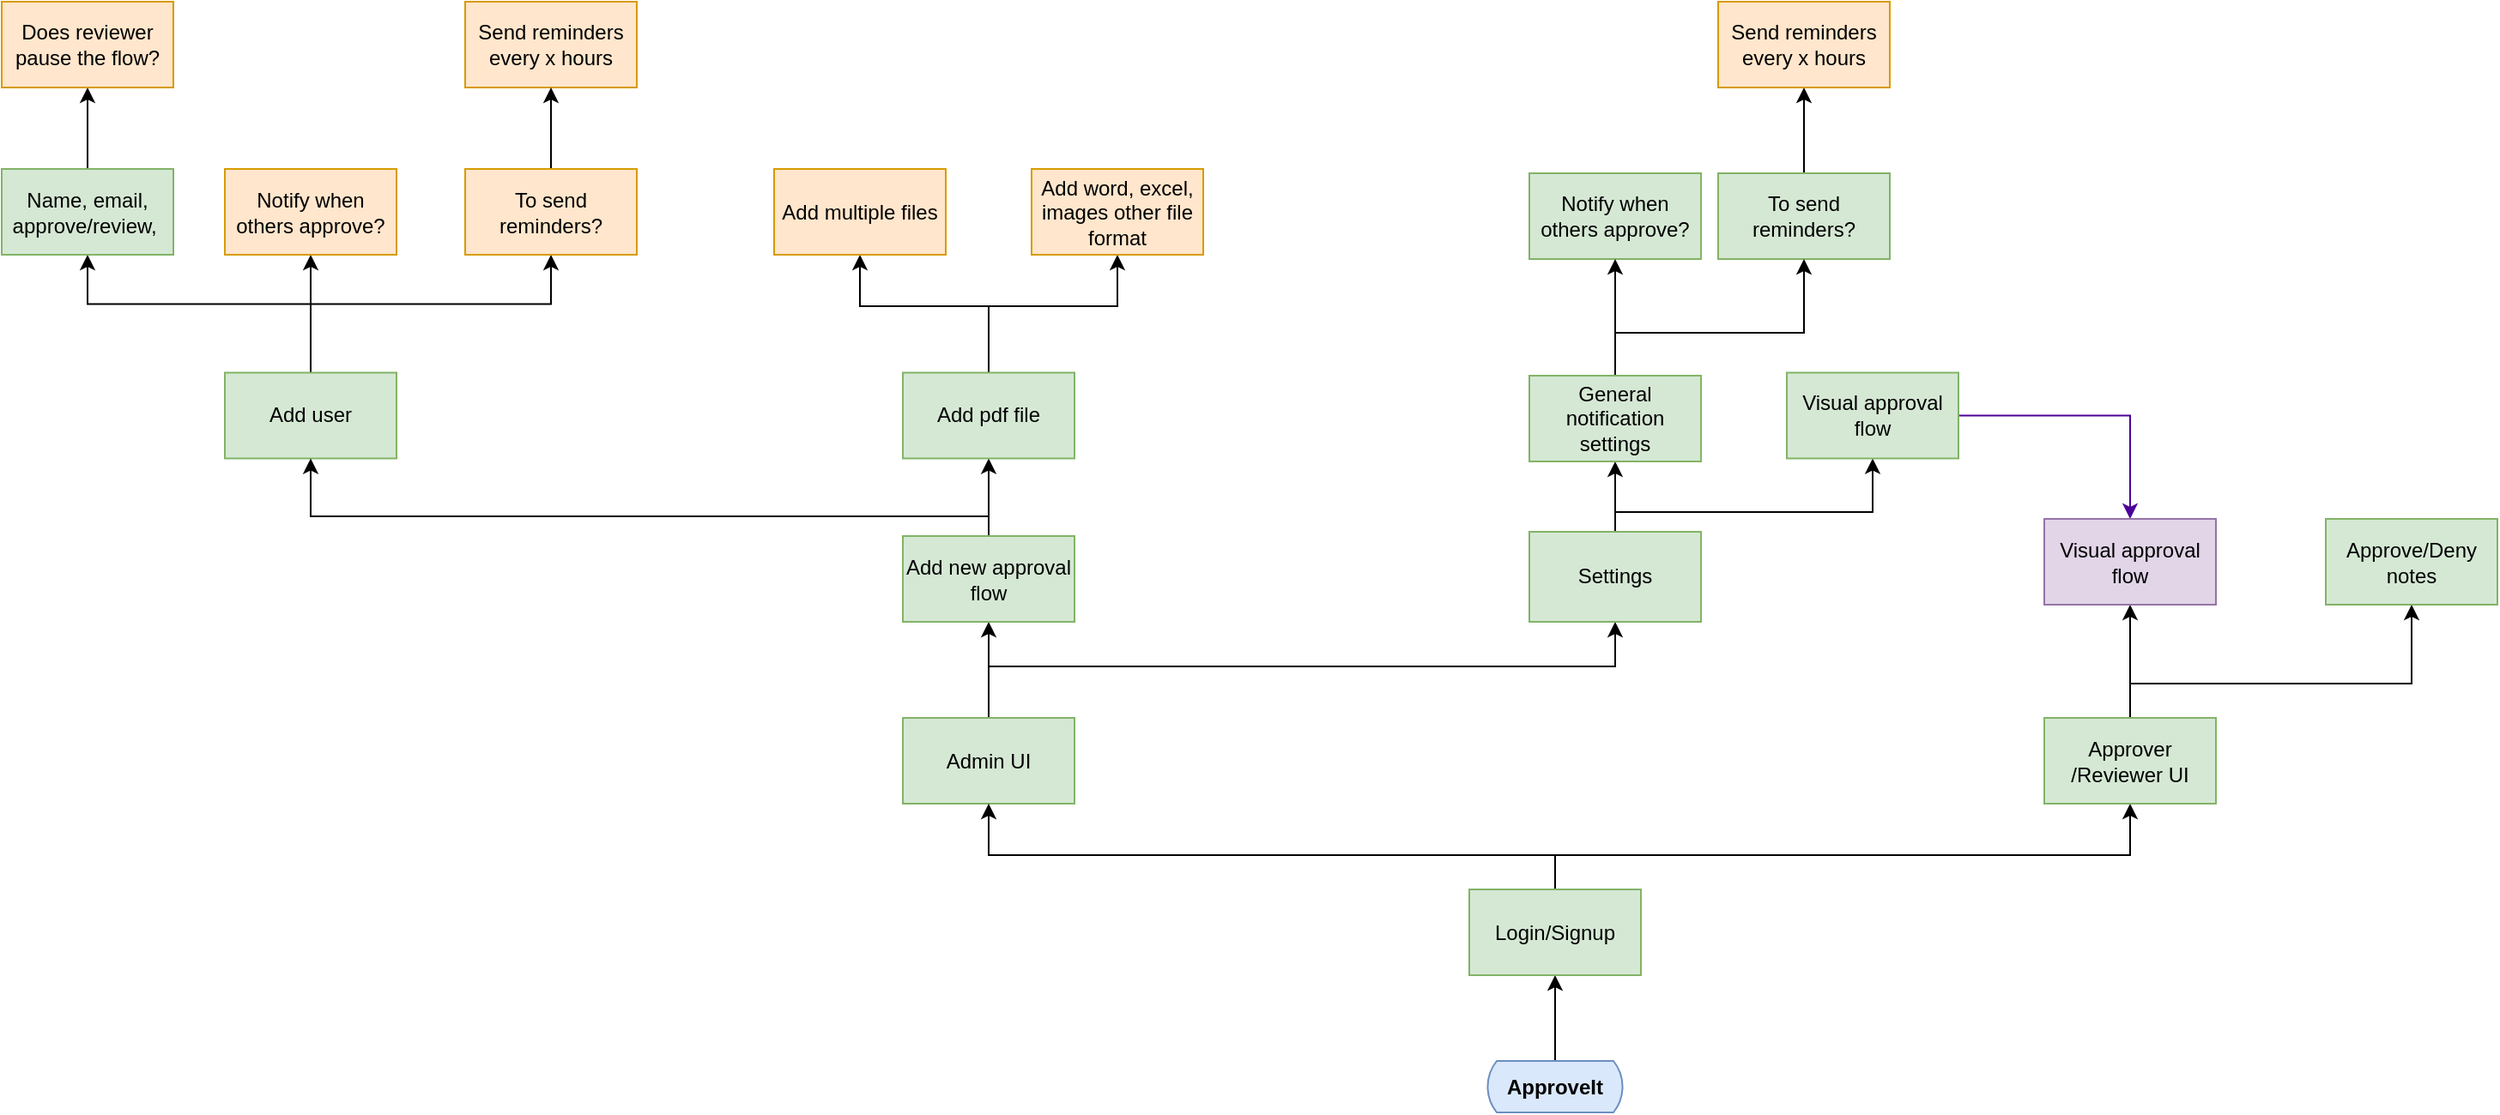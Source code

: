 <mxfile version="24.8.4">
  <diagram name="Page-1" id="97NKQtQDRiehBwWLnDXN">
    <mxGraphModel dx="3388" dy="556" grid="1" gridSize="10" guides="1" tooltips="1" connect="1" arrows="1" fold="1" page="1" pageScale="1" pageWidth="1169" pageHeight="827" math="0" shadow="0">
      <root>
        <mxCell id="0" />
        <mxCell id="1" parent="0" />
        <mxCell id="UVg8xwLe7CxSn3VC2-VT-21" style="edgeStyle=orthogonalEdgeStyle;rounded=0;orthogonalLoop=1;jettySize=auto;html=1;entryX=0.5;entryY=1;entryDx=0;entryDy=0;exitX=0.5;exitY=0;exitDx=0;exitDy=0;" parent="1" source="UVg8xwLe7CxSn3VC2-VT-1" target="UVg8xwLe7CxSn3VC2-VT-15" edge="1">
          <mxGeometry relative="1" as="geometry">
            <Array as="points">
              <mxPoint x="-2070" y="266.25" />
              <mxPoint x="-2070" y="266.25" />
            </Array>
          </mxGeometry>
        </mxCell>
        <mxCell id="UVg8xwLe7CxSn3VC2-VT-22" style="edgeStyle=orthogonalEdgeStyle;rounded=0;orthogonalLoop=1;jettySize=auto;html=1;entryX=0.5;entryY=1;entryDx=0;entryDy=0;" parent="1" source="UVg8xwLe7CxSn3VC2-VT-1" target="UVg8xwLe7CxSn3VC2-VT-20" edge="1">
          <mxGeometry relative="1" as="geometry">
            <Array as="points">
              <mxPoint x="-2070" y="246.25" />
              <mxPoint x="-2200" y="246.25" />
            </Array>
          </mxGeometry>
        </mxCell>
        <mxCell id="UVg8xwLe7CxSn3VC2-VT-23" style="edgeStyle=orthogonalEdgeStyle;rounded=0;orthogonalLoop=1;jettySize=auto;html=1;entryX=0.5;entryY=1;entryDx=0;entryDy=0;" parent="1" source="UVg8xwLe7CxSn3VC2-VT-1" target="UVg8xwLe7CxSn3VC2-VT-17" edge="1">
          <mxGeometry relative="1" as="geometry">
            <Array as="points">
              <mxPoint x="-2070" y="246.25" />
              <mxPoint x="-1930" y="246.25" />
            </Array>
          </mxGeometry>
        </mxCell>
        <mxCell id="UVg8xwLe7CxSn3VC2-VT-1" value="Add user" style="html=1;dashed=0;whiteSpace=wrap;fillColor=#d5e8d4;strokeColor=#82b366;" parent="1" vertex="1">
          <mxGeometry x="-2120" y="286.25" width="100" height="50" as="geometry" />
        </mxCell>
        <mxCell id="UVg8xwLe7CxSn3VC2-VT-32" value="" style="edgeStyle=orthogonalEdgeStyle;rounded=0;orthogonalLoop=1;jettySize=auto;html=1;exitX=0.5;exitY=0;exitDx=0;exitDy=0;" parent="1" source="UVg8xwLe7CxSn3VC2-VT-47" target="UVg8xwLe7CxSn3VC2-VT-3" edge="1">
          <mxGeometry relative="1" as="geometry" />
        </mxCell>
        <mxCell id="UVg8xwLe7CxSn3VC2-VT-53" value="" style="edgeStyle=orthogonalEdgeStyle;rounded=0;orthogonalLoop=1;jettySize=auto;html=1;" parent="1" source="UVg8xwLe7CxSn3VC2-VT-2" target="UVg8xwLe7CxSn3VC2-VT-52" edge="1">
          <mxGeometry relative="1" as="geometry" />
        </mxCell>
        <mxCell id="UVg8xwLe7CxSn3VC2-VT-2" value="ApproveIt" style="html=1;dashed=0;whiteSpace=wrap;shape=mxgraph.dfd.loop;fillColor=#dae8fc;strokeColor=#6c8ebf;fontStyle=1" parent="1" vertex="1">
          <mxGeometry x="-1385" y="687.5" width="80" height="30" as="geometry" />
        </mxCell>
        <mxCell id="UVg8xwLe7CxSn3VC2-VT-44" value="" style="edgeStyle=orthogonalEdgeStyle;rounded=0;orthogonalLoop=1;jettySize=auto;html=1;" parent="1" source="UVg8xwLe7CxSn3VC2-VT-3" target="UVg8xwLe7CxSn3VC2-VT-4" edge="1">
          <mxGeometry relative="1" as="geometry" />
        </mxCell>
        <mxCell id="UVg8xwLe7CxSn3VC2-VT-45" style="edgeStyle=orthogonalEdgeStyle;rounded=0;orthogonalLoop=1;jettySize=auto;html=1;entryX=0.5;entryY=1;entryDx=0;entryDy=0;" parent="1" source="UVg8xwLe7CxSn3VC2-VT-3" target="UVg8xwLe7CxSn3VC2-VT-1" edge="1">
          <mxGeometry relative="1" as="geometry">
            <Array as="points">
              <mxPoint x="-1675" y="370" />
              <mxPoint x="-2070" y="370" />
            </Array>
          </mxGeometry>
        </mxCell>
        <mxCell id="UVg8xwLe7CxSn3VC2-VT-46" style="edgeStyle=orthogonalEdgeStyle;rounded=0;orthogonalLoop=1;jettySize=auto;html=1;entryX=0.5;entryY=1;entryDx=0;entryDy=0;exitX=0.5;exitY=0;exitDx=0;exitDy=0;" parent="1" source="UVg8xwLe7CxSn3VC2-VT-47" target="UVg8xwLe7CxSn3VC2-VT-11" edge="1">
          <mxGeometry relative="1" as="geometry">
            <Array as="points">
              <mxPoint x="-1675" y="457.5" />
              <mxPoint x="-1310" y="457.5" />
            </Array>
          </mxGeometry>
        </mxCell>
        <mxCell id="UVg8xwLe7CxSn3VC2-VT-3" value="Add new approval flow" style="html=1;dashed=0;whiteSpace=wrap;fillColor=#d5e8d4;strokeColor=#82b366;" parent="1" vertex="1">
          <mxGeometry x="-1725" y="381.5" width="100" height="50" as="geometry" />
        </mxCell>
        <mxCell id="UVg8xwLe7CxSn3VC2-VT-29" value="" style="edgeStyle=orthogonalEdgeStyle;rounded=0;orthogonalLoop=1;jettySize=auto;html=1;" parent="1" source="UVg8xwLe7CxSn3VC2-VT-4" target="UVg8xwLe7CxSn3VC2-VT-28" edge="1">
          <mxGeometry relative="1" as="geometry">
            <Array as="points">
              <mxPoint x="-1675" y="247.5" />
              <mxPoint x="-1750" y="247.5" />
            </Array>
          </mxGeometry>
        </mxCell>
        <mxCell id="UVg8xwLe7CxSn3VC2-VT-31" style="edgeStyle=orthogonalEdgeStyle;rounded=0;orthogonalLoop=1;jettySize=auto;html=1;entryX=0.5;entryY=1;entryDx=0;entryDy=0;" parent="1" source="UVg8xwLe7CxSn3VC2-VT-4" target="UVg8xwLe7CxSn3VC2-VT-30" edge="1">
          <mxGeometry relative="1" as="geometry">
            <Array as="points">
              <mxPoint x="-1675" y="247.5" />
              <mxPoint x="-1600" y="247.5" />
            </Array>
          </mxGeometry>
        </mxCell>
        <mxCell id="UVg8xwLe7CxSn3VC2-VT-4" value="Add pdf file" style="html=1;dashed=0;whiteSpace=wrap;fillColor=#d5e8d4;strokeColor=#82b366;" parent="1" vertex="1">
          <mxGeometry x="-1725" y="286.25" width="100" height="50" as="geometry" />
        </mxCell>
        <mxCell id="UVg8xwLe7CxSn3VC2-VT-8" value="Notify when others approve?" style="html=1;dashed=0;whiteSpace=wrap;fillColor=#d5e8d4;strokeColor=#82b366;" parent="1" vertex="1">
          <mxGeometry x="-1360" y="170" width="100" height="50" as="geometry" />
        </mxCell>
        <mxCell id="UVg8xwLe7CxSn3VC2-VT-43" value="" style="edgeStyle=orthogonalEdgeStyle;rounded=0;orthogonalLoop=1;jettySize=auto;html=1;" parent="1" source="UVg8xwLe7CxSn3VC2-VT-9" target="UVg8xwLe7CxSn3VC2-VT-42" edge="1">
          <mxGeometry relative="1" as="geometry" />
        </mxCell>
        <mxCell id="UVg8xwLe7CxSn3VC2-VT-9" value="To send reminders?" style="html=1;dashed=0;whiteSpace=wrap;fillColor=#d5e8d4;strokeColor=#82b366;" parent="1" vertex="1">
          <mxGeometry x="-1250" y="170" width="100" height="50" as="geometry" />
        </mxCell>
        <mxCell id="UVg8xwLe7CxSn3VC2-VT-34" style="edgeStyle=orthogonalEdgeStyle;rounded=0;orthogonalLoop=1;jettySize=auto;html=1;entryX=0.5;entryY=1;entryDx=0;entryDy=0;exitX=0.5;exitY=0;exitDx=0;exitDy=0;" parent="1" source="UVg8xwLe7CxSn3VC2-VT-55" target="UVg8xwLe7CxSn3VC2-VT-25" edge="1">
          <mxGeometry relative="1" as="geometry">
            <mxPoint x="-1500" y="494.5" as="sourcePoint" />
            <Array as="points">
              <mxPoint x="-1010" y="467.5" />
              <mxPoint x="-846" y="467.5" />
            </Array>
          </mxGeometry>
        </mxCell>
        <mxCell id="UVg8xwLe7CxSn3VC2-VT-36" value="" style="edgeStyle=orthogonalEdgeStyle;rounded=0;orthogonalLoop=1;jettySize=auto;html=1;exitX=0.5;exitY=0;exitDx=0;exitDy=0;" parent="1" source="UVg8xwLe7CxSn3VC2-VT-11" target="UVg8xwLe7CxSn3VC2-VT-35" edge="1">
          <mxGeometry relative="1" as="geometry">
            <mxPoint x="-1150" y="407.5" as="sourcePoint" />
          </mxGeometry>
        </mxCell>
        <mxCell id="UVg8xwLe7CxSn3VC2-VT-40" style="edgeStyle=orthogonalEdgeStyle;rounded=0;orthogonalLoop=1;jettySize=auto;html=1;entryX=0.5;entryY=1;entryDx=0;entryDy=0;exitX=0.5;exitY=0;exitDx=0;exitDy=0;" parent="1" source="UVg8xwLe7CxSn3VC2-VT-11" target="UVg8xwLe7CxSn3VC2-VT-33" edge="1">
          <mxGeometry relative="1" as="geometry">
            <mxPoint x="-1040" y="427.5" as="sourcePoint" />
            <Array as="points">
              <mxPoint x="-1310" y="367.5" />
              <mxPoint x="-1160" y="367.5" />
            </Array>
          </mxGeometry>
        </mxCell>
        <mxCell id="UVg8xwLe7CxSn3VC2-VT-11" value="Settings" style="html=1;dashed=0;whiteSpace=wrap;fillColor=#d5e8d4;strokeColor=#82b366;" parent="1" vertex="1">
          <mxGeometry x="-1360" y="379" width="100" height="52.5" as="geometry" />
        </mxCell>
        <mxCell id="UVg8xwLe7CxSn3VC2-VT-15" value="Notify when others approve?" style="html=1;dashed=0;whiteSpace=wrap;fillColor=#ffe6cc;strokeColor=#d79b00;" parent="1" vertex="1">
          <mxGeometry x="-2120" y="167.5" width="100" height="50" as="geometry" />
        </mxCell>
        <mxCell id="UVg8xwLe7CxSn3VC2-VT-16" value="Send reminders every x hours" style="html=1;dashed=0;whiteSpace=wrap;fillColor=#ffe6cc;strokeColor=#d79b00;" parent="1" vertex="1">
          <mxGeometry x="-1980" y="70" width="100" height="50" as="geometry" />
        </mxCell>
        <mxCell id="UVg8xwLe7CxSn3VC2-VT-24" value="" style="edgeStyle=orthogonalEdgeStyle;rounded=0;orthogonalLoop=1;jettySize=auto;html=1;" parent="1" source="UVg8xwLe7CxSn3VC2-VT-17" target="UVg8xwLe7CxSn3VC2-VT-16" edge="1">
          <mxGeometry relative="1" as="geometry" />
        </mxCell>
        <mxCell id="UVg8xwLe7CxSn3VC2-VT-17" value="To send reminders?" style="html=1;dashed=0;whiteSpace=wrap;fillColor=#ffe6cc;strokeColor=#d79b00;" parent="1" vertex="1">
          <mxGeometry x="-1980" y="167.5" width="100" height="50" as="geometry" />
        </mxCell>
        <mxCell id="UVg8xwLe7CxSn3VC2-VT-68" value="" style="edgeStyle=orthogonalEdgeStyle;rounded=0;orthogonalLoop=1;jettySize=auto;html=1;" parent="1" source="UVg8xwLe7CxSn3VC2-VT-20" target="UVg8xwLe7CxSn3VC2-VT-67" edge="1">
          <mxGeometry relative="1" as="geometry" />
        </mxCell>
        <mxCell id="UVg8xwLe7CxSn3VC2-VT-20" value="Name, email, approve/review,&amp;nbsp;" style="html=1;dashed=0;whiteSpace=wrap;fillColor=#d5e8d4;strokeColor=#82b366;" parent="1" vertex="1">
          <mxGeometry x="-2250" y="167.5" width="100" height="50" as="geometry" />
        </mxCell>
        <mxCell id="UVg8xwLe7CxSn3VC2-VT-25" value="Approve/Deny notes" style="html=1;dashed=0;whiteSpace=wrap;fillColor=#d5e8d4;strokeColor=#82b366;" parent="1" vertex="1">
          <mxGeometry x="-896" y="371.5" width="100" height="50" as="geometry" />
        </mxCell>
        <mxCell id="UVg8xwLe7CxSn3VC2-VT-28" value="Add multiple files" style="html=1;dashed=0;whiteSpace=wrap;fillColor=#ffe6cc;strokeColor=#d79b00;" parent="1" vertex="1">
          <mxGeometry x="-1800" y="167.5" width="100" height="50" as="geometry" />
        </mxCell>
        <mxCell id="UVg8xwLe7CxSn3VC2-VT-30" value="Add word, excel, images other file format" style="html=1;dashed=0;whiteSpace=wrap;fillColor=#ffe6cc;strokeColor=#d79b00;" parent="1" vertex="1">
          <mxGeometry x="-1650" y="167.5" width="100" height="50" as="geometry" />
        </mxCell>
        <mxCell id="UVg8xwLe7CxSn3VC2-VT-62" style="edgeStyle=orthogonalEdgeStyle;rounded=0;orthogonalLoop=1;jettySize=auto;html=1;entryX=0.5;entryY=0;entryDx=0;entryDy=0;strokeColor=#4C0099;exitX=1;exitY=0.5;exitDx=0;exitDy=0;" parent="1" source="UVg8xwLe7CxSn3VC2-VT-33" target="UVg8xwLe7CxSn3VC2-VT-60" edge="1">
          <mxGeometry relative="1" as="geometry">
            <mxPoint x="-1220" y="313.5" as="sourcePoint" />
            <Array as="points">
              <mxPoint x="-1010" y="311.5" />
            </Array>
          </mxGeometry>
        </mxCell>
        <mxCell id="UVg8xwLe7CxSn3VC2-VT-33" value="Visual approval flow" style="html=1;dashed=0;whiteSpace=wrap;fillColor=#d5e8d4;strokeColor=#82b366;" parent="1" vertex="1">
          <mxGeometry x="-1210" y="286.25" width="100" height="50" as="geometry" />
        </mxCell>
        <mxCell id="UVg8xwLe7CxSn3VC2-VT-37" value="" style="edgeStyle=orthogonalEdgeStyle;rounded=0;orthogonalLoop=1;jettySize=auto;html=1;" parent="1" source="UVg8xwLe7CxSn3VC2-VT-35" target="UVg8xwLe7CxSn3VC2-VT-8" edge="1">
          <mxGeometry relative="1" as="geometry" />
        </mxCell>
        <mxCell id="UVg8xwLe7CxSn3VC2-VT-39" style="edgeStyle=orthogonalEdgeStyle;rounded=0;orthogonalLoop=1;jettySize=auto;html=1;entryX=0.5;entryY=1;entryDx=0;entryDy=0;" parent="1" source="UVg8xwLe7CxSn3VC2-VT-35" target="UVg8xwLe7CxSn3VC2-VT-9" edge="1">
          <mxGeometry relative="1" as="geometry">
            <Array as="points">
              <mxPoint x="-1310" y="263" />
              <mxPoint x="-1200" y="263" />
            </Array>
          </mxGeometry>
        </mxCell>
        <mxCell id="UVg8xwLe7CxSn3VC2-VT-35" value="General notification settings" style="html=1;dashed=0;whiteSpace=wrap;fillColor=#d5e8d4;strokeColor=#82b366;" parent="1" vertex="1">
          <mxGeometry x="-1360" y="288" width="100" height="50" as="geometry" />
        </mxCell>
        <mxCell id="UVg8xwLe7CxSn3VC2-VT-42" value="Send reminders every x hours" style="html=1;dashed=0;whiteSpace=wrap;fillColor=#ffe6cc;strokeColor=#d79b00;" parent="1" vertex="1">
          <mxGeometry x="-1250" y="70" width="100" height="50" as="geometry" />
        </mxCell>
        <mxCell id="UVg8xwLe7CxSn3VC2-VT-47" value="Admin UI" style="html=1;dashed=0;whiteSpace=wrap;fillColor=#d5e8d4;strokeColor=#82b366;" parent="1" vertex="1">
          <mxGeometry x="-1725" y="487.5" width="100" height="50" as="geometry" />
        </mxCell>
        <mxCell id="UVg8xwLe7CxSn3VC2-VT-54" value="" style="edgeStyle=orthogonalEdgeStyle;rounded=0;orthogonalLoop=1;jettySize=auto;html=1;" parent="1" source="UVg8xwLe7CxSn3VC2-VT-52" target="UVg8xwLe7CxSn3VC2-VT-47" edge="1">
          <mxGeometry relative="1" as="geometry">
            <Array as="points">
              <mxPoint x="-1345" y="567.5" />
              <mxPoint x="-1675" y="567.5" />
            </Array>
          </mxGeometry>
        </mxCell>
        <mxCell id="UVg8xwLe7CxSn3VC2-VT-56" style="edgeStyle=orthogonalEdgeStyle;rounded=0;orthogonalLoop=1;jettySize=auto;html=1;entryX=0.5;entryY=1;entryDx=0;entryDy=0;" parent="1" source="UVg8xwLe7CxSn3VC2-VT-52" target="UVg8xwLe7CxSn3VC2-VT-55" edge="1">
          <mxGeometry relative="1" as="geometry">
            <mxPoint x="-800" y="557.5" as="targetPoint" />
            <Array as="points">
              <mxPoint x="-1345" y="567.5" />
              <mxPoint x="-1010" y="567.5" />
            </Array>
          </mxGeometry>
        </mxCell>
        <mxCell id="UVg8xwLe7CxSn3VC2-VT-52" value="Login/Signup" style="html=1;dashed=0;whiteSpace=wrap;fillColor=#d5e8d4;strokeColor=#82b366;" parent="1" vertex="1">
          <mxGeometry x="-1395" y="587.5" width="100" height="50" as="geometry" />
        </mxCell>
        <mxCell id="UVg8xwLe7CxSn3VC2-VT-61" value="" style="edgeStyle=orthogonalEdgeStyle;rounded=0;orthogonalLoop=1;jettySize=auto;html=1;" parent="1" source="UVg8xwLe7CxSn3VC2-VT-55" target="UVg8xwLe7CxSn3VC2-VT-60" edge="1">
          <mxGeometry relative="1" as="geometry" />
        </mxCell>
        <mxCell id="UVg8xwLe7CxSn3VC2-VT-55" value="Approver /Reviewer UI" style="html=1;dashed=0;whiteSpace=wrap;fillColor=#d5e8d4;strokeColor=#82b366;" parent="1" vertex="1">
          <mxGeometry x="-1060" y="487.5" width="100" height="50" as="geometry" />
        </mxCell>
        <mxCell id="UVg8xwLe7CxSn3VC2-VT-60" value="Visual approval flow" style="html=1;dashed=0;whiteSpace=wrap;fillColor=#e1d5e7;strokeColor=#9673a6;" parent="1" vertex="1">
          <mxGeometry x="-1060" y="371.5" width="100" height="50" as="geometry" />
        </mxCell>
        <mxCell id="UVg8xwLe7CxSn3VC2-VT-67" value="Does reviewer pause the flow?" style="html=1;dashed=0;whiteSpace=wrap;fillColor=#ffe6cc;strokeColor=#d79b00;" parent="1" vertex="1">
          <mxGeometry x="-2250" y="70" width="100" height="50" as="geometry" />
        </mxCell>
      </root>
    </mxGraphModel>
  </diagram>
</mxfile>
